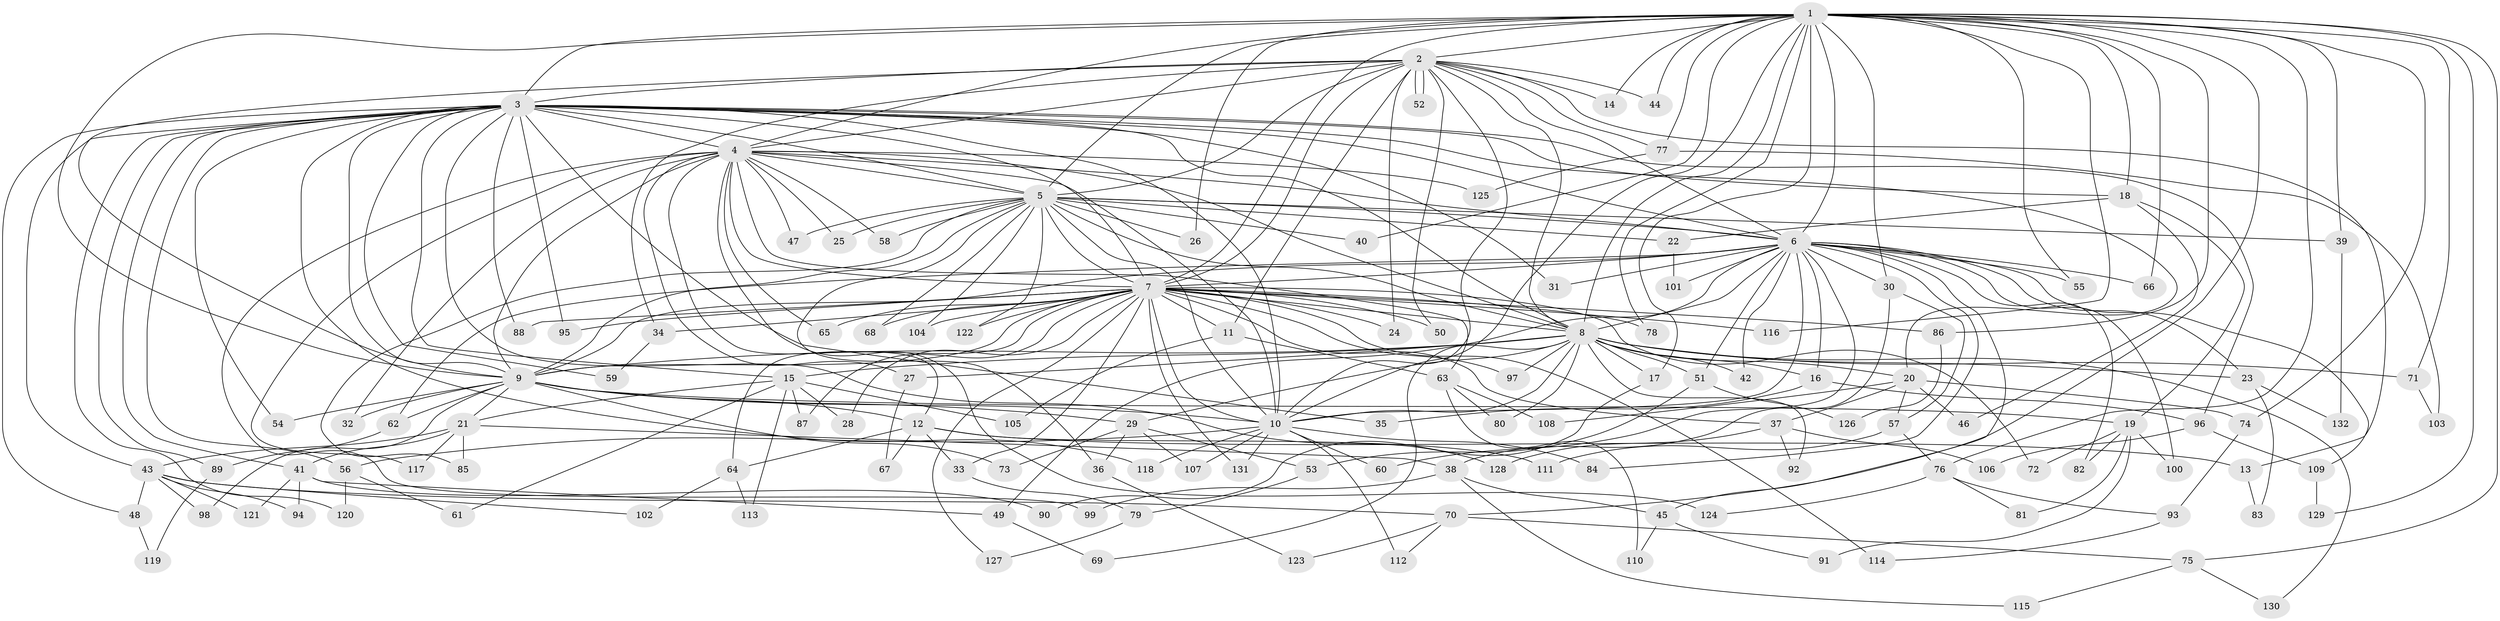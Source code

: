 // Generated by graph-tools (version 1.1) at 2025/43/03/09/25 04:43:08]
// undirected, 132 vertices, 289 edges
graph export_dot {
graph [start="1"]
  node [color=gray90,style=filled];
  1;
  2;
  3;
  4;
  5;
  6;
  7;
  8;
  9;
  10;
  11;
  12;
  13;
  14;
  15;
  16;
  17;
  18;
  19;
  20;
  21;
  22;
  23;
  24;
  25;
  26;
  27;
  28;
  29;
  30;
  31;
  32;
  33;
  34;
  35;
  36;
  37;
  38;
  39;
  40;
  41;
  42;
  43;
  44;
  45;
  46;
  47;
  48;
  49;
  50;
  51;
  52;
  53;
  54;
  55;
  56;
  57;
  58;
  59;
  60;
  61;
  62;
  63;
  64;
  65;
  66;
  67;
  68;
  69;
  70;
  71;
  72;
  73;
  74;
  75;
  76;
  77;
  78;
  79;
  80;
  81;
  82;
  83;
  84;
  85;
  86;
  87;
  88;
  89;
  90;
  91;
  92;
  93;
  94;
  95;
  96;
  97;
  98;
  99;
  100;
  101;
  102;
  103;
  104;
  105;
  106;
  107;
  108;
  109;
  110;
  111;
  112;
  113;
  114;
  115;
  116;
  117;
  118;
  119;
  120;
  121;
  122;
  123;
  124;
  125;
  126;
  127;
  128;
  129;
  130;
  131;
  132;
  1 -- 2;
  1 -- 3;
  1 -- 4;
  1 -- 5;
  1 -- 6;
  1 -- 7;
  1 -- 8;
  1 -- 9;
  1 -- 10;
  1 -- 14;
  1 -- 17;
  1 -- 18;
  1 -- 26;
  1 -- 30;
  1 -- 39;
  1 -- 40;
  1 -- 44;
  1 -- 55;
  1 -- 66;
  1 -- 70;
  1 -- 71;
  1 -- 74;
  1 -- 75;
  1 -- 76;
  1 -- 77;
  1 -- 78;
  1 -- 86;
  1 -- 116;
  1 -- 129;
  2 -- 3;
  2 -- 4;
  2 -- 5;
  2 -- 6;
  2 -- 7;
  2 -- 8;
  2 -- 9;
  2 -- 10;
  2 -- 11;
  2 -- 13;
  2 -- 14;
  2 -- 24;
  2 -- 34;
  2 -- 44;
  2 -- 50;
  2 -- 52;
  2 -- 52;
  2 -- 77;
  3 -- 4;
  3 -- 5;
  3 -- 6;
  3 -- 7;
  3 -- 8;
  3 -- 9;
  3 -- 10;
  3 -- 15;
  3 -- 18;
  3 -- 20;
  3 -- 31;
  3 -- 35;
  3 -- 41;
  3 -- 43;
  3 -- 48;
  3 -- 54;
  3 -- 56;
  3 -- 59;
  3 -- 88;
  3 -- 89;
  3 -- 95;
  3 -- 96;
  3 -- 118;
  3 -- 120;
  3 -- 128;
  4 -- 5;
  4 -- 6;
  4 -- 7;
  4 -- 8;
  4 -- 9;
  4 -- 10;
  4 -- 12;
  4 -- 25;
  4 -- 27;
  4 -- 32;
  4 -- 47;
  4 -- 58;
  4 -- 63;
  4 -- 65;
  4 -- 99;
  4 -- 117;
  4 -- 124;
  4 -- 125;
  5 -- 6;
  5 -- 7;
  5 -- 8;
  5 -- 9;
  5 -- 10;
  5 -- 22;
  5 -- 25;
  5 -- 26;
  5 -- 36;
  5 -- 39;
  5 -- 40;
  5 -- 47;
  5 -- 58;
  5 -- 68;
  5 -- 85;
  5 -- 104;
  5 -- 122;
  6 -- 7;
  6 -- 8;
  6 -- 9;
  6 -- 10;
  6 -- 16;
  6 -- 23;
  6 -- 30;
  6 -- 31;
  6 -- 42;
  6 -- 45;
  6 -- 49;
  6 -- 51;
  6 -- 55;
  6 -- 60;
  6 -- 62;
  6 -- 66;
  6 -- 82;
  6 -- 84;
  6 -- 100;
  6 -- 101;
  6 -- 109;
  7 -- 8;
  7 -- 9;
  7 -- 10;
  7 -- 11;
  7 -- 24;
  7 -- 28;
  7 -- 33;
  7 -- 34;
  7 -- 37;
  7 -- 50;
  7 -- 64;
  7 -- 65;
  7 -- 68;
  7 -- 72;
  7 -- 78;
  7 -- 86;
  7 -- 87;
  7 -- 88;
  7 -- 95;
  7 -- 97;
  7 -- 104;
  7 -- 114;
  7 -- 116;
  7 -- 122;
  7 -- 127;
  7 -- 131;
  8 -- 9;
  8 -- 10;
  8 -- 15;
  8 -- 16;
  8 -- 17;
  8 -- 20;
  8 -- 23;
  8 -- 27;
  8 -- 29;
  8 -- 42;
  8 -- 51;
  8 -- 69;
  8 -- 71;
  8 -- 80;
  8 -- 92;
  8 -- 97;
  8 -- 130;
  9 -- 10;
  9 -- 12;
  9 -- 19;
  9 -- 21;
  9 -- 29;
  9 -- 32;
  9 -- 54;
  9 -- 62;
  9 -- 73;
  9 -- 98;
  10 -- 56;
  10 -- 60;
  10 -- 84;
  10 -- 107;
  10 -- 112;
  10 -- 118;
  10 -- 131;
  11 -- 63;
  11 -- 105;
  12 -- 13;
  12 -- 33;
  12 -- 64;
  12 -- 67;
  12 -- 111;
  13 -- 83;
  15 -- 21;
  15 -- 28;
  15 -- 61;
  15 -- 87;
  15 -- 105;
  15 -- 113;
  16 -- 35;
  16 -- 96;
  17 -- 90;
  18 -- 19;
  18 -- 22;
  18 -- 46;
  19 -- 72;
  19 -- 81;
  19 -- 82;
  19 -- 91;
  19 -- 100;
  20 -- 37;
  20 -- 46;
  20 -- 57;
  20 -- 74;
  20 -- 108;
  21 -- 38;
  21 -- 41;
  21 -- 43;
  21 -- 85;
  21 -- 117;
  22 -- 101;
  23 -- 83;
  23 -- 132;
  27 -- 67;
  29 -- 36;
  29 -- 53;
  29 -- 73;
  29 -- 107;
  30 -- 38;
  30 -- 57;
  33 -- 79;
  34 -- 59;
  36 -- 123;
  37 -- 92;
  37 -- 106;
  37 -- 128;
  38 -- 45;
  38 -- 99;
  38 -- 115;
  39 -- 132;
  41 -- 49;
  41 -- 90;
  41 -- 94;
  41 -- 121;
  43 -- 48;
  43 -- 70;
  43 -- 94;
  43 -- 98;
  43 -- 102;
  43 -- 121;
  45 -- 91;
  45 -- 110;
  48 -- 119;
  49 -- 69;
  51 -- 53;
  51 -- 126;
  53 -- 79;
  56 -- 61;
  56 -- 120;
  57 -- 76;
  57 -- 111;
  62 -- 89;
  63 -- 80;
  63 -- 108;
  63 -- 110;
  64 -- 102;
  64 -- 113;
  70 -- 75;
  70 -- 112;
  70 -- 123;
  71 -- 103;
  74 -- 93;
  75 -- 115;
  75 -- 130;
  76 -- 81;
  76 -- 93;
  76 -- 124;
  77 -- 103;
  77 -- 125;
  79 -- 127;
  86 -- 126;
  89 -- 119;
  93 -- 114;
  96 -- 106;
  96 -- 109;
  109 -- 129;
}
